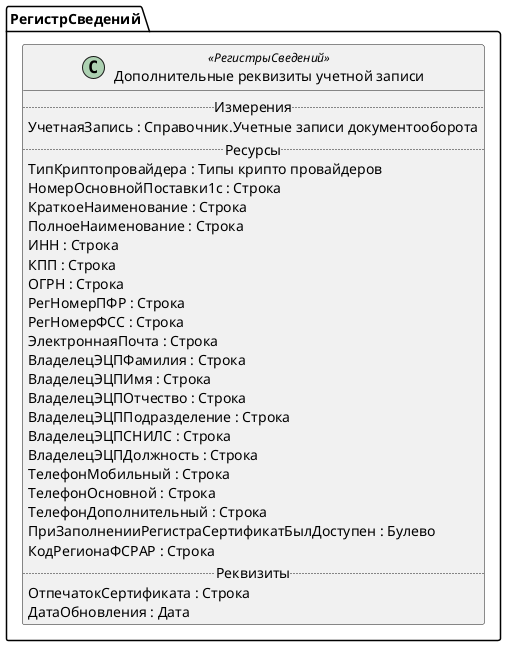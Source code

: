 ﻿@startuml ДополнительныеРеквизитыУчетнойЗаписи
'!include templates.wsd
'..\include templates.wsd
class РегистрСведений.ДополнительныеРеквизитыУчетнойЗаписи as "Дополнительные реквизиты учетной записи" <<РегистрыСведений>>
{
..Измерения..
УчетнаяЗапись : Справочник.Учетные записи документооборота
..Ресурсы..
ТипКриптопровайдера : Типы крипто провайдеров
НомерОсновнойПоставки1с : Строка
КраткоеНаименование : Строка
ПолноеНаименование : Строка
ИНН : Строка
КПП : Строка
ОГРН : Строка
РегНомерПФР : Строка
РегНомерФСС : Строка
ЭлектроннаяПочта : Строка
ВладелецЭЦПФамилия : Строка
ВладелецЭЦПИмя : Строка
ВладелецЭЦПОтчество : Строка
ВладелецЭЦППодразделение : Строка
ВладелецЭЦПСНИЛС : Строка
ВладелецЭЦПДолжность : Строка
ТелефонМобильный : Строка
ТелефонОсновной : Строка
ТелефонДополнительный : Строка
ПриЗаполненииРегистраСертификатБылДоступен : Булево
КодРегионаФСРАР : Строка
..Реквизиты..
ОтпечатокСертификата : Строка
ДатаОбновления : Дата
}
@enduml
